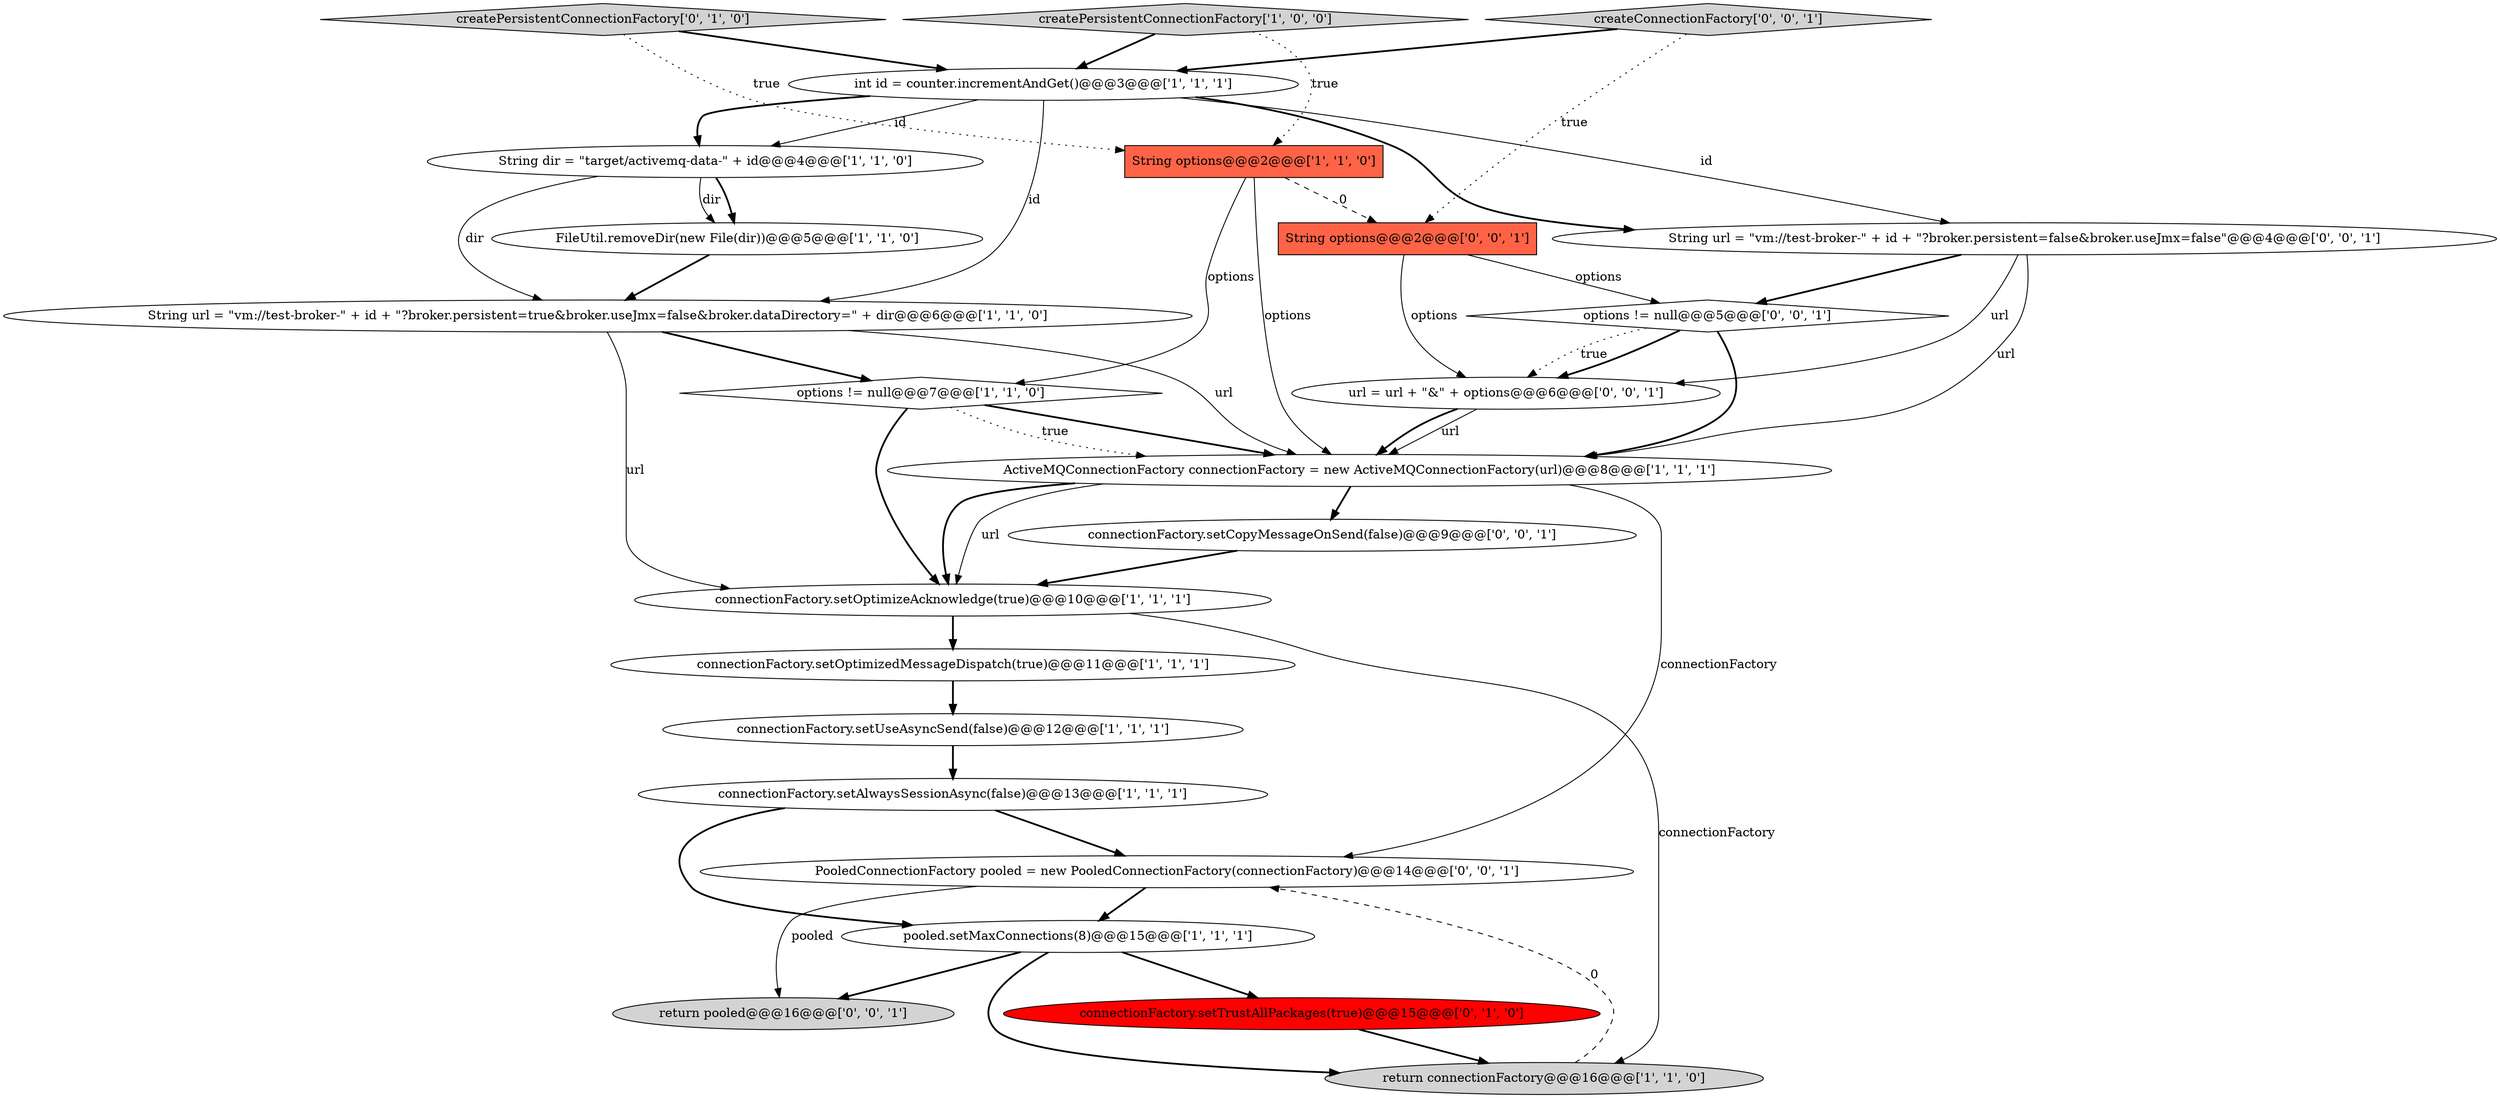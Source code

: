 digraph {
16 [style = filled, label = "connectionFactory.setCopyMessageOnSend(false)@@@9@@@['0', '0', '1']", fillcolor = white, shape = ellipse image = "AAA0AAABBB3BBB"];
15 [style = filled, label = "createPersistentConnectionFactory['0', '1', '0']", fillcolor = lightgray, shape = diamond image = "AAA0AAABBB2BBB"];
0 [style = filled, label = "connectionFactory.setOptimizedMessageDispatch(true)@@@11@@@['1', '1', '1']", fillcolor = white, shape = ellipse image = "AAA0AAABBB1BBB"];
23 [style = filled, label = "options != null@@@5@@@['0', '0', '1']", fillcolor = white, shape = diamond image = "AAA0AAABBB3BBB"];
5 [style = filled, label = "FileUtil.removeDir(new File(dir))@@@5@@@['1', '1', '0']", fillcolor = white, shape = ellipse image = "AAA0AAABBB1BBB"];
17 [style = filled, label = "return pooled@@@16@@@['0', '0', '1']", fillcolor = lightgray, shape = ellipse image = "AAA0AAABBB3BBB"];
6 [style = filled, label = "int id = counter.incrementAndGet()@@@3@@@['1', '1', '1']", fillcolor = white, shape = ellipse image = "AAA0AAABBB1BBB"];
18 [style = filled, label = "url = url + \"&\" + options@@@6@@@['0', '0', '1']", fillcolor = white, shape = ellipse image = "AAA0AAABBB3BBB"];
22 [style = filled, label = "String url = \"vm://test-broker-\" + id + \"?broker.persistent=false&broker.useJmx=false\"@@@4@@@['0', '0', '1']", fillcolor = white, shape = ellipse image = "AAA0AAABBB3BBB"];
11 [style = filled, label = "connectionFactory.setOptimizeAcknowledge(true)@@@10@@@['1', '1', '1']", fillcolor = white, shape = ellipse image = "AAA0AAABBB1BBB"];
21 [style = filled, label = "String options@@@2@@@['0', '0', '1']", fillcolor = tomato, shape = box image = "AAA0AAABBB3BBB"];
3 [style = filled, label = "String dir = \"target/activemq-data-\" + id@@@4@@@['1', '1', '0']", fillcolor = white, shape = ellipse image = "AAA0AAABBB1BBB"];
9 [style = filled, label = "ActiveMQConnectionFactory connectionFactory = new ActiveMQConnectionFactory(url)@@@8@@@['1', '1', '1']", fillcolor = white, shape = ellipse image = "AAA0AAABBB1BBB"];
19 [style = filled, label = "PooledConnectionFactory pooled = new PooledConnectionFactory(connectionFactory)@@@14@@@['0', '0', '1']", fillcolor = white, shape = ellipse image = "AAA0AAABBB3BBB"];
8 [style = filled, label = "createPersistentConnectionFactory['1', '0', '0']", fillcolor = lightgray, shape = diamond image = "AAA0AAABBB1BBB"];
20 [style = filled, label = "createConnectionFactory['0', '0', '1']", fillcolor = lightgray, shape = diamond image = "AAA0AAABBB3BBB"];
4 [style = filled, label = "return connectionFactory@@@16@@@['1', '1', '0']", fillcolor = lightgray, shape = ellipse image = "AAA0AAABBB1BBB"];
13 [style = filled, label = "String options@@@2@@@['1', '1', '0']", fillcolor = tomato, shape = box image = "AAA0AAABBB1BBB"];
1 [style = filled, label = "connectionFactory.setUseAsyncSend(false)@@@12@@@['1', '1', '1']", fillcolor = white, shape = ellipse image = "AAA0AAABBB1BBB"];
7 [style = filled, label = "String url = \"vm://test-broker-\" + id + \"?broker.persistent=true&broker.useJmx=false&broker.dataDirectory=\" + dir@@@6@@@['1', '1', '0']", fillcolor = white, shape = ellipse image = "AAA0AAABBB1BBB"];
12 [style = filled, label = "pooled.setMaxConnections(8)@@@15@@@['1', '1', '1']", fillcolor = white, shape = ellipse image = "AAA0AAABBB1BBB"];
14 [style = filled, label = "connectionFactory.setTrustAllPackages(true)@@@15@@@['0', '1', '0']", fillcolor = red, shape = ellipse image = "AAA1AAABBB2BBB"];
10 [style = filled, label = "options != null@@@7@@@['1', '1', '0']", fillcolor = white, shape = diamond image = "AAA0AAABBB1BBB"];
2 [style = filled, label = "connectionFactory.setAlwaysSessionAsync(false)@@@13@@@['1', '1', '1']", fillcolor = white, shape = ellipse image = "AAA0AAABBB1BBB"];
21->18 [style = solid, label="options"];
6->3 [style = bold, label=""];
9->19 [style = solid, label="connectionFactory"];
2->19 [style = bold, label=""];
16->11 [style = bold, label=""];
9->11 [style = bold, label=""];
19->12 [style = bold, label=""];
7->10 [style = bold, label=""];
6->22 [style = bold, label=""];
6->3 [style = solid, label="id"];
12->17 [style = bold, label=""];
3->7 [style = solid, label="dir"];
18->9 [style = solid, label="url"];
8->6 [style = bold, label=""];
15->6 [style = bold, label=""];
20->21 [style = dotted, label="true"];
20->6 [style = bold, label=""];
21->23 [style = solid, label="options"];
10->9 [style = dotted, label="true"];
13->10 [style = solid, label="options"];
22->23 [style = bold, label=""];
7->9 [style = solid, label="url"];
11->4 [style = solid, label="connectionFactory"];
9->16 [style = bold, label=""];
22->9 [style = solid, label="url"];
22->18 [style = solid, label="url"];
2->12 [style = bold, label=""];
15->13 [style = dotted, label="true"];
3->5 [style = bold, label=""];
11->0 [style = bold, label=""];
13->21 [style = dashed, label="0"];
23->18 [style = dotted, label="true"];
6->22 [style = solid, label="id"];
12->4 [style = bold, label=""];
0->1 [style = bold, label=""];
13->9 [style = solid, label="options"];
6->7 [style = solid, label="id"];
3->5 [style = solid, label="dir"];
12->14 [style = bold, label=""];
18->9 [style = bold, label=""];
9->11 [style = solid, label="url"];
5->7 [style = bold, label=""];
4->19 [style = dashed, label="0"];
10->9 [style = bold, label=""];
1->2 [style = bold, label=""];
8->13 [style = dotted, label="true"];
7->11 [style = solid, label="url"];
23->9 [style = bold, label=""];
23->18 [style = bold, label=""];
19->17 [style = solid, label="pooled"];
14->4 [style = bold, label=""];
10->11 [style = bold, label=""];
}
